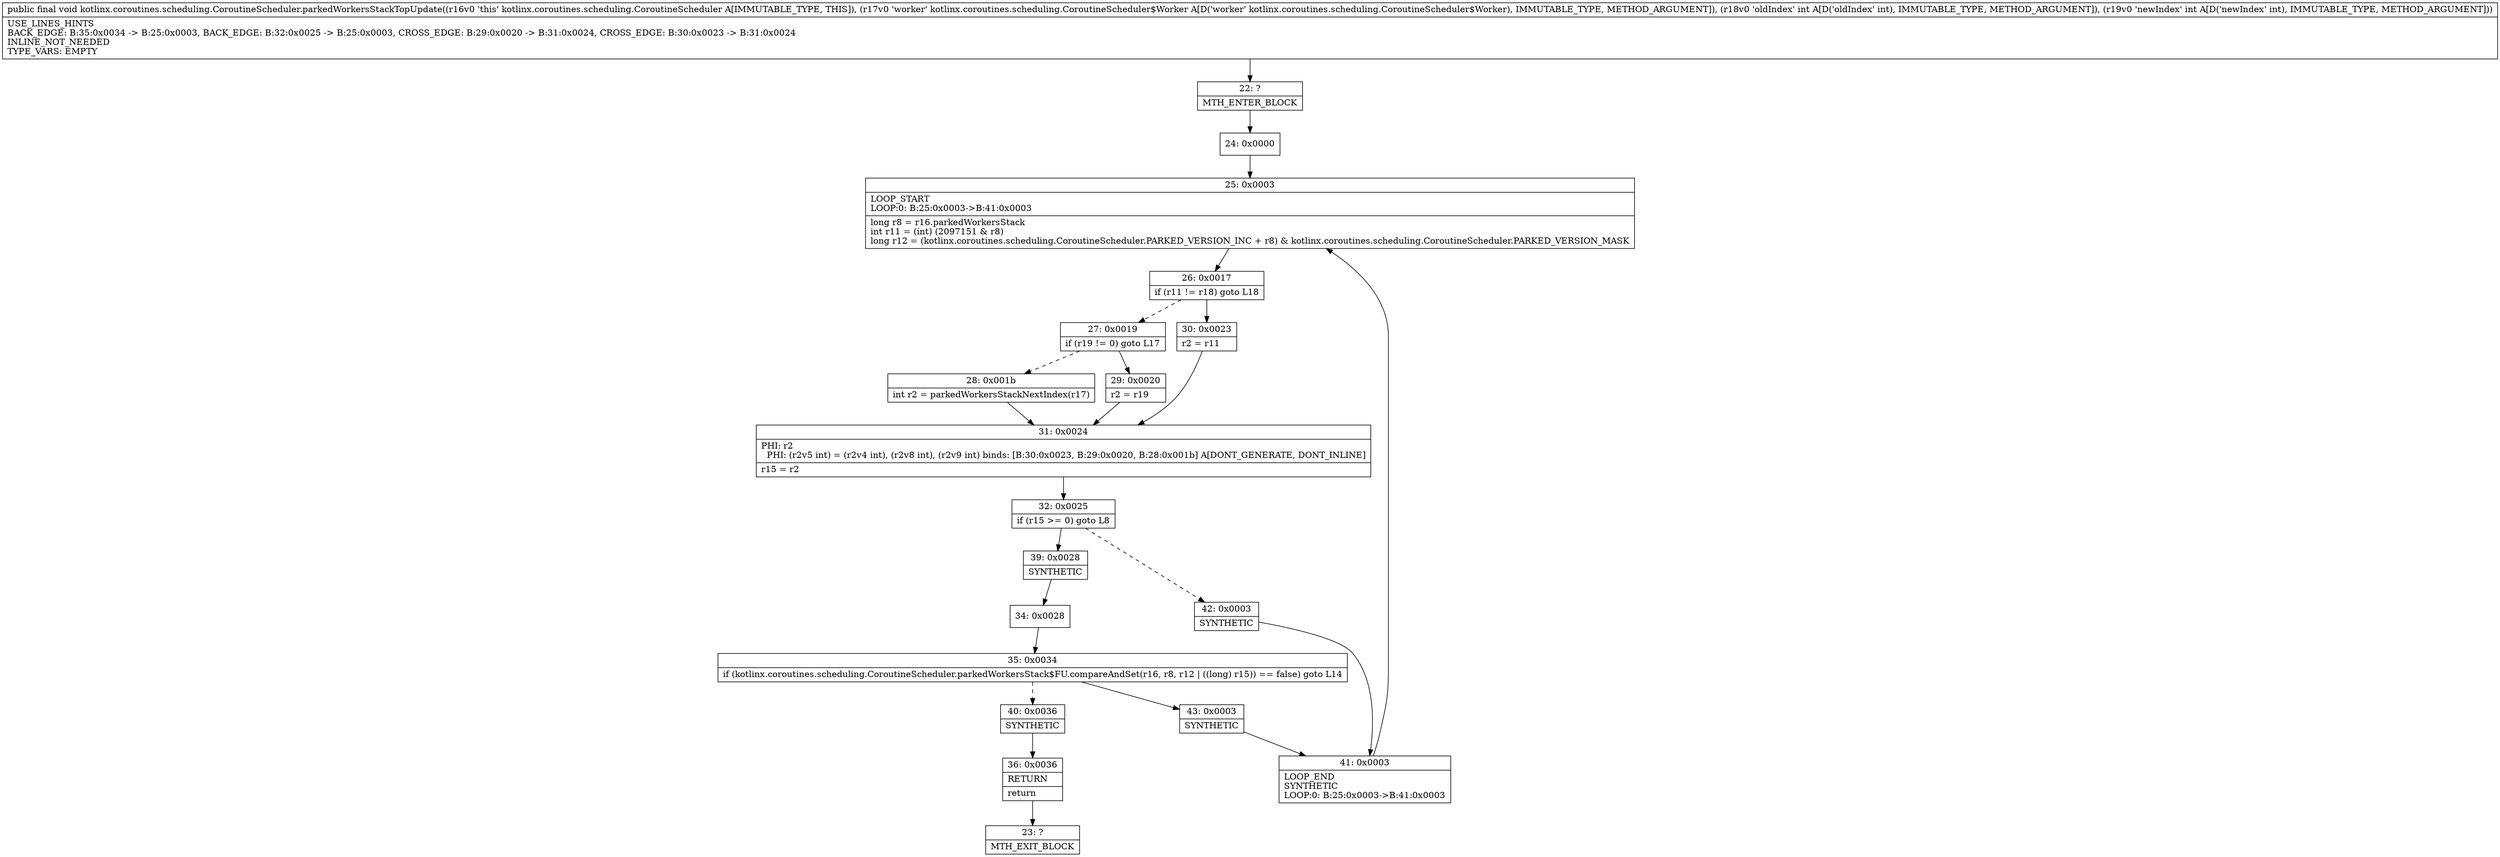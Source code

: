 digraph "CFG forkotlinx.coroutines.scheduling.CoroutineScheduler.parkedWorkersStackTopUpdate(Lkotlinx\/coroutines\/scheduling\/CoroutineScheduler$Worker;II)V" {
Node_22 [shape=record,label="{22\:\ ?|MTH_ENTER_BLOCK\l}"];
Node_24 [shape=record,label="{24\:\ 0x0000}"];
Node_25 [shape=record,label="{25\:\ 0x0003|LOOP_START\lLOOP:0: B:25:0x0003\-\>B:41:0x0003\l|long r8 = r16.parkedWorkersStack\lint r11 = (int) (2097151 & r8)\llong r12 = (kotlinx.coroutines.scheduling.CoroutineScheduler.PARKED_VERSION_INC + r8) & kotlinx.coroutines.scheduling.CoroutineScheduler.PARKED_VERSION_MASK\l}"];
Node_26 [shape=record,label="{26\:\ 0x0017|if (r11 != r18) goto L18\l}"];
Node_27 [shape=record,label="{27\:\ 0x0019|if (r19 != 0) goto L17\l}"];
Node_28 [shape=record,label="{28\:\ 0x001b|int r2 = parkedWorkersStackNextIndex(r17)\l}"];
Node_31 [shape=record,label="{31\:\ 0x0024|PHI: r2 \l  PHI: (r2v5 int) = (r2v4 int), (r2v8 int), (r2v9 int) binds: [B:30:0x0023, B:29:0x0020, B:28:0x001b] A[DONT_GENERATE, DONT_INLINE]\l|r15 = r2\l}"];
Node_32 [shape=record,label="{32\:\ 0x0025|if (r15 \>= 0) goto L8\l}"];
Node_39 [shape=record,label="{39\:\ 0x0028|SYNTHETIC\l}"];
Node_34 [shape=record,label="{34\:\ 0x0028}"];
Node_35 [shape=record,label="{35\:\ 0x0034|if (kotlinx.coroutines.scheduling.CoroutineScheduler.parkedWorkersStack$FU.compareAndSet(r16, r8, r12 \| ((long) r15)) == false) goto L14\l}"];
Node_40 [shape=record,label="{40\:\ 0x0036|SYNTHETIC\l}"];
Node_36 [shape=record,label="{36\:\ 0x0036|RETURN\l|return\l}"];
Node_23 [shape=record,label="{23\:\ ?|MTH_EXIT_BLOCK\l}"];
Node_43 [shape=record,label="{43\:\ 0x0003|SYNTHETIC\l}"];
Node_41 [shape=record,label="{41\:\ 0x0003|LOOP_END\lSYNTHETIC\lLOOP:0: B:25:0x0003\-\>B:41:0x0003\l}"];
Node_42 [shape=record,label="{42\:\ 0x0003|SYNTHETIC\l}"];
Node_29 [shape=record,label="{29\:\ 0x0020|r2 = r19\l}"];
Node_30 [shape=record,label="{30\:\ 0x0023|r2 = r11\l}"];
MethodNode[shape=record,label="{public final void kotlinx.coroutines.scheduling.CoroutineScheduler.parkedWorkersStackTopUpdate((r16v0 'this' kotlinx.coroutines.scheduling.CoroutineScheduler A[IMMUTABLE_TYPE, THIS]), (r17v0 'worker' kotlinx.coroutines.scheduling.CoroutineScheduler$Worker A[D('worker' kotlinx.coroutines.scheduling.CoroutineScheduler$Worker), IMMUTABLE_TYPE, METHOD_ARGUMENT]), (r18v0 'oldIndex' int A[D('oldIndex' int), IMMUTABLE_TYPE, METHOD_ARGUMENT]), (r19v0 'newIndex' int A[D('newIndex' int), IMMUTABLE_TYPE, METHOD_ARGUMENT]))  | USE_LINES_HINTS\lBACK_EDGE: B:35:0x0034 \-\> B:25:0x0003, BACK_EDGE: B:32:0x0025 \-\> B:25:0x0003, CROSS_EDGE: B:29:0x0020 \-\> B:31:0x0024, CROSS_EDGE: B:30:0x0023 \-\> B:31:0x0024\lINLINE_NOT_NEEDED\lTYPE_VARS: EMPTY\l}"];
MethodNode -> Node_22;Node_22 -> Node_24;
Node_24 -> Node_25;
Node_25 -> Node_26;
Node_26 -> Node_27[style=dashed];
Node_26 -> Node_30;
Node_27 -> Node_28[style=dashed];
Node_27 -> Node_29;
Node_28 -> Node_31;
Node_31 -> Node_32;
Node_32 -> Node_39;
Node_32 -> Node_42[style=dashed];
Node_39 -> Node_34;
Node_34 -> Node_35;
Node_35 -> Node_40[style=dashed];
Node_35 -> Node_43;
Node_40 -> Node_36;
Node_36 -> Node_23;
Node_43 -> Node_41;
Node_41 -> Node_25;
Node_42 -> Node_41;
Node_29 -> Node_31;
Node_30 -> Node_31;
}

